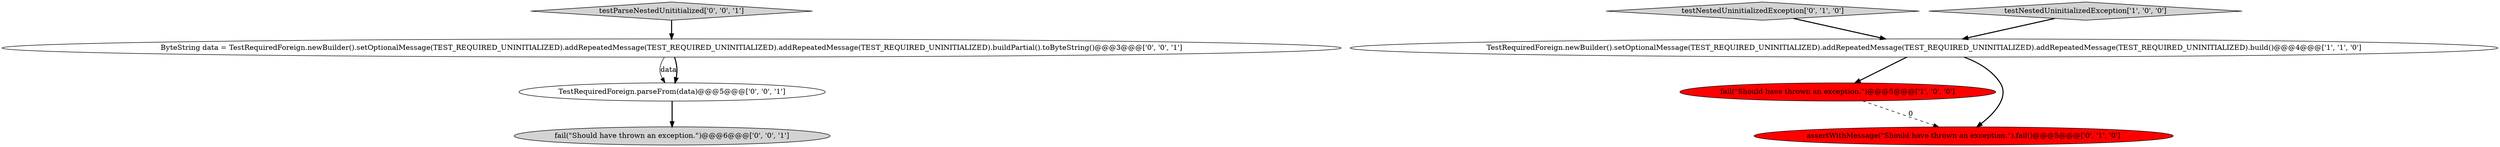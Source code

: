 digraph {
5 [style = filled, label = "TestRequiredForeign.parseFrom(data)@@@5@@@['0', '0', '1']", fillcolor = white, shape = ellipse image = "AAA0AAABBB3BBB"];
3 [style = filled, label = "testNestedUninitializedException['0', '1', '0']", fillcolor = lightgray, shape = diamond image = "AAA0AAABBB2BBB"];
8 [style = filled, label = "testParseNestedUnititialized['0', '0', '1']", fillcolor = lightgray, shape = diamond image = "AAA0AAABBB3BBB"];
0 [style = filled, label = "fail(\"Should have thrown an exception.\")@@@5@@@['1', '0', '0']", fillcolor = red, shape = ellipse image = "AAA1AAABBB1BBB"];
4 [style = filled, label = "assertWithMessage(\"Should have thrown an exception.\").fail()@@@5@@@['0', '1', '0']", fillcolor = red, shape = ellipse image = "AAA1AAABBB2BBB"];
6 [style = filled, label = "ByteString data = TestRequiredForeign.newBuilder().setOptionalMessage(TEST_REQUIRED_UNINITIALIZED).addRepeatedMessage(TEST_REQUIRED_UNINITIALIZED).addRepeatedMessage(TEST_REQUIRED_UNINITIALIZED).buildPartial().toByteString()@@@3@@@['0', '0', '1']", fillcolor = white, shape = ellipse image = "AAA0AAABBB3BBB"];
1 [style = filled, label = "testNestedUninitializedException['1', '0', '0']", fillcolor = lightgray, shape = diamond image = "AAA0AAABBB1BBB"];
7 [style = filled, label = "fail(\"Should have thrown an exception.\")@@@6@@@['0', '0', '1']", fillcolor = lightgray, shape = ellipse image = "AAA0AAABBB3BBB"];
2 [style = filled, label = "TestRequiredForeign.newBuilder().setOptionalMessage(TEST_REQUIRED_UNINITIALIZED).addRepeatedMessage(TEST_REQUIRED_UNINITIALIZED).addRepeatedMessage(TEST_REQUIRED_UNINITIALIZED).build()@@@4@@@['1', '1', '0']", fillcolor = white, shape = ellipse image = "AAA0AAABBB1BBB"];
6->5 [style = solid, label="data"];
5->7 [style = bold, label=""];
6->5 [style = bold, label=""];
1->2 [style = bold, label=""];
2->0 [style = bold, label=""];
8->6 [style = bold, label=""];
0->4 [style = dashed, label="0"];
3->2 [style = bold, label=""];
2->4 [style = bold, label=""];
}
